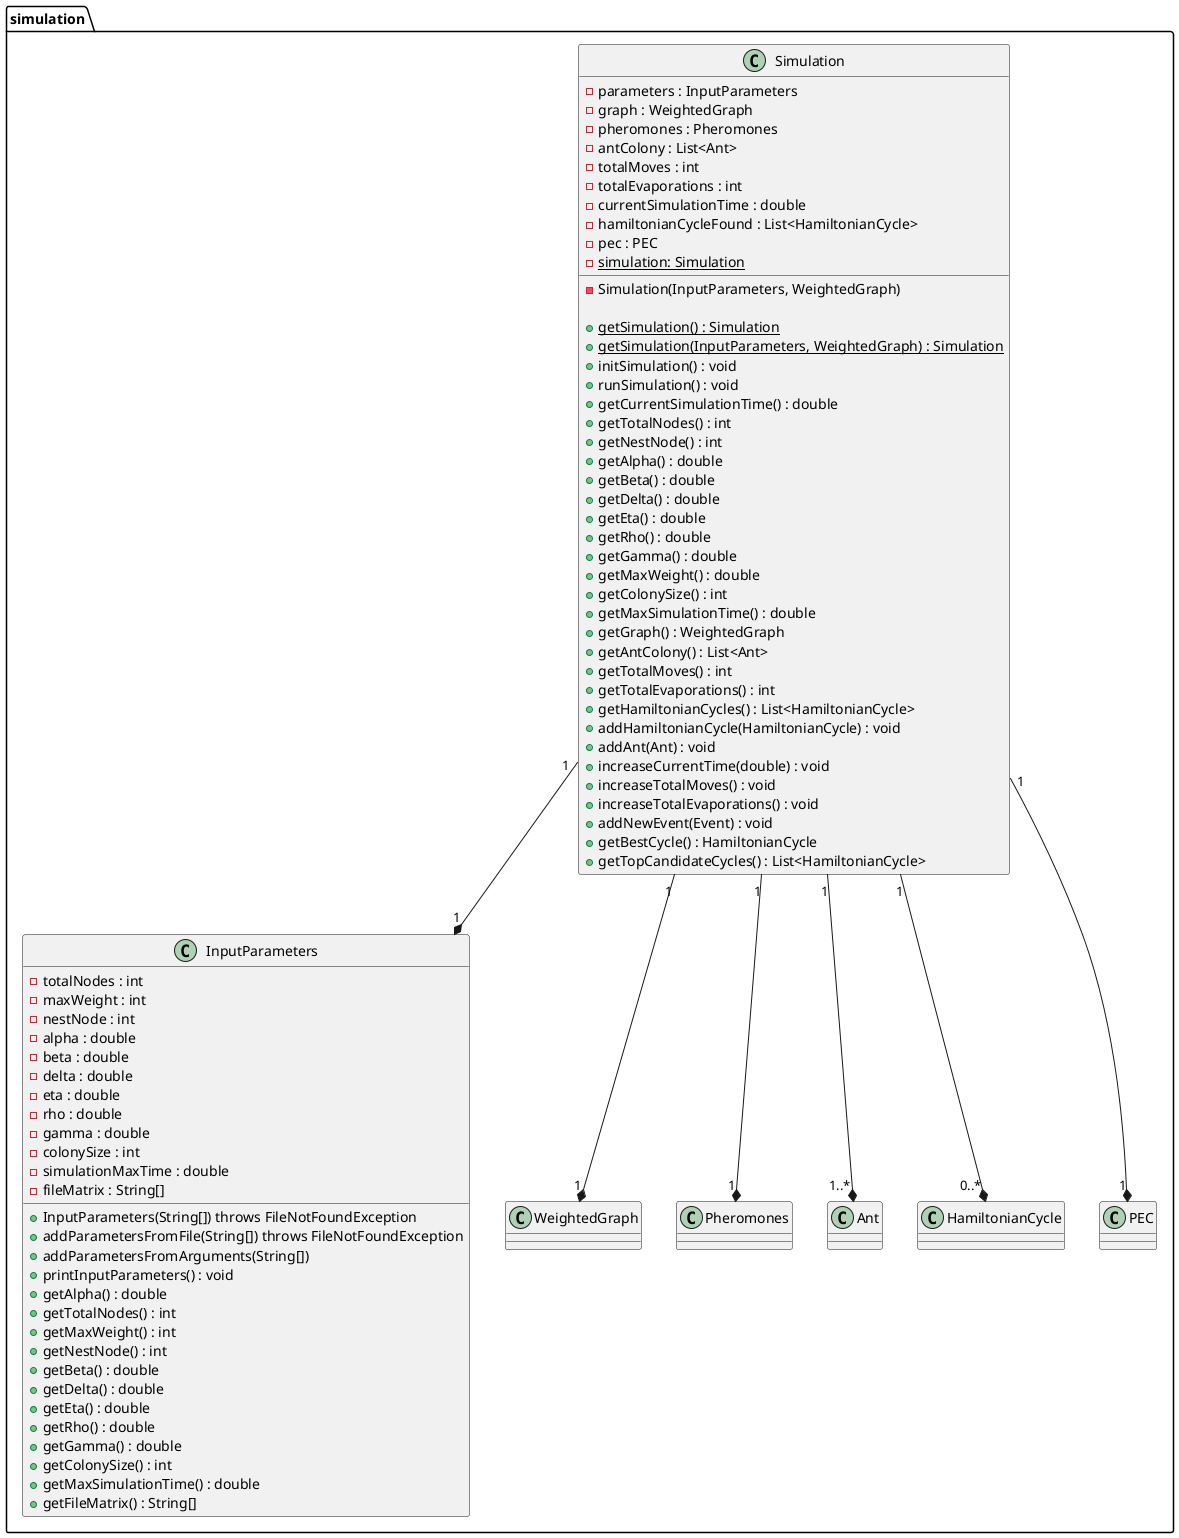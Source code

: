 @startuml

package simulation {
    class InputParameters {
        + InputParameters(String[]) throws FileNotFoundException
        + addParametersFromFile(String[]) throws FileNotFoundException
        + addParametersFromArguments(String[])
        + printInputParameters() : void
        + getAlpha() : double
        + getTotalNodes() : int
        + getMaxWeight() : int
        + getNestNode() : int
        + getBeta() : double
        + getDelta() : double
        + getEta() : double
        + getRho() : double
        + getGamma() : double
        + getColonySize() : int
        + getMaxSimulationTime() : double
        + getFileMatrix() : String[]
        - totalNodes : int
        - maxWeight : int
        - nestNode : int
        - alpha : double
        - beta : double
        - delta : double
        - eta : double
        - rho : double
        - gamma : double
        - colonySize : int
        - simulationMaxTime : double
        - fileMatrix : String[]
    }

    class Simulation {
        - parameters : InputParameters
        - graph : WeightedGraph
        - pheromones : Pheromones
        - antColony : List<Ant>
        - totalMoves : int
        - totalEvaporations : int
        - currentSimulationTime : double
        - hamiltonianCycleFound : List<HamiltonianCycle>
        - pec : PEC
        {static} - simulation: Simulation
        - Simulation(InputParameters, WeightedGraph)

        {static} + getSimulation() : Simulation
        {static} + getSimulation(InputParameters, WeightedGraph) : Simulation
        + initSimulation() : void
        + runSimulation() : void
        + getCurrentSimulationTime() : double
        + getTotalNodes() : int
        + getNestNode() : int
        + getAlpha() : double
        + getBeta() : double
        + getDelta() : double
        + getEta() : double
        + getRho() : double
        + getGamma() : double
        + getMaxWeight() : double
        + getColonySize() : int
        + getMaxSimulationTime() : double
        + getGraph() : WeightedGraph
        + getAntColony() : List<Ant>
        + getTotalMoves() : int
        + getTotalEvaporations() : int
        + getHamiltonianCycles() : List<HamiltonianCycle>
        + addHamiltonianCycle(HamiltonianCycle) : void
        + addAnt(Ant) : void
        + increaseCurrentTime(double) : void
        + increaseTotalMoves() : void
        + increaseTotalEvaporations() : void
        + addNewEvent(Event) : void
        + getBestCycle() : HamiltonianCycle
        + getTopCandidateCycles() : List<HamiltonianCycle>
    }
  
    Simulation "1" --* "1" InputParameters
    Simulation "1" --* "1" WeightedGraph
    Simulation "1" --* "1" Pheromones
    Simulation "1" --* "1..*" Ant
    Simulation "1" --* "0..*" HamiltonianCycle
    Simulation "1" --* "1" PEC
}

@enduml